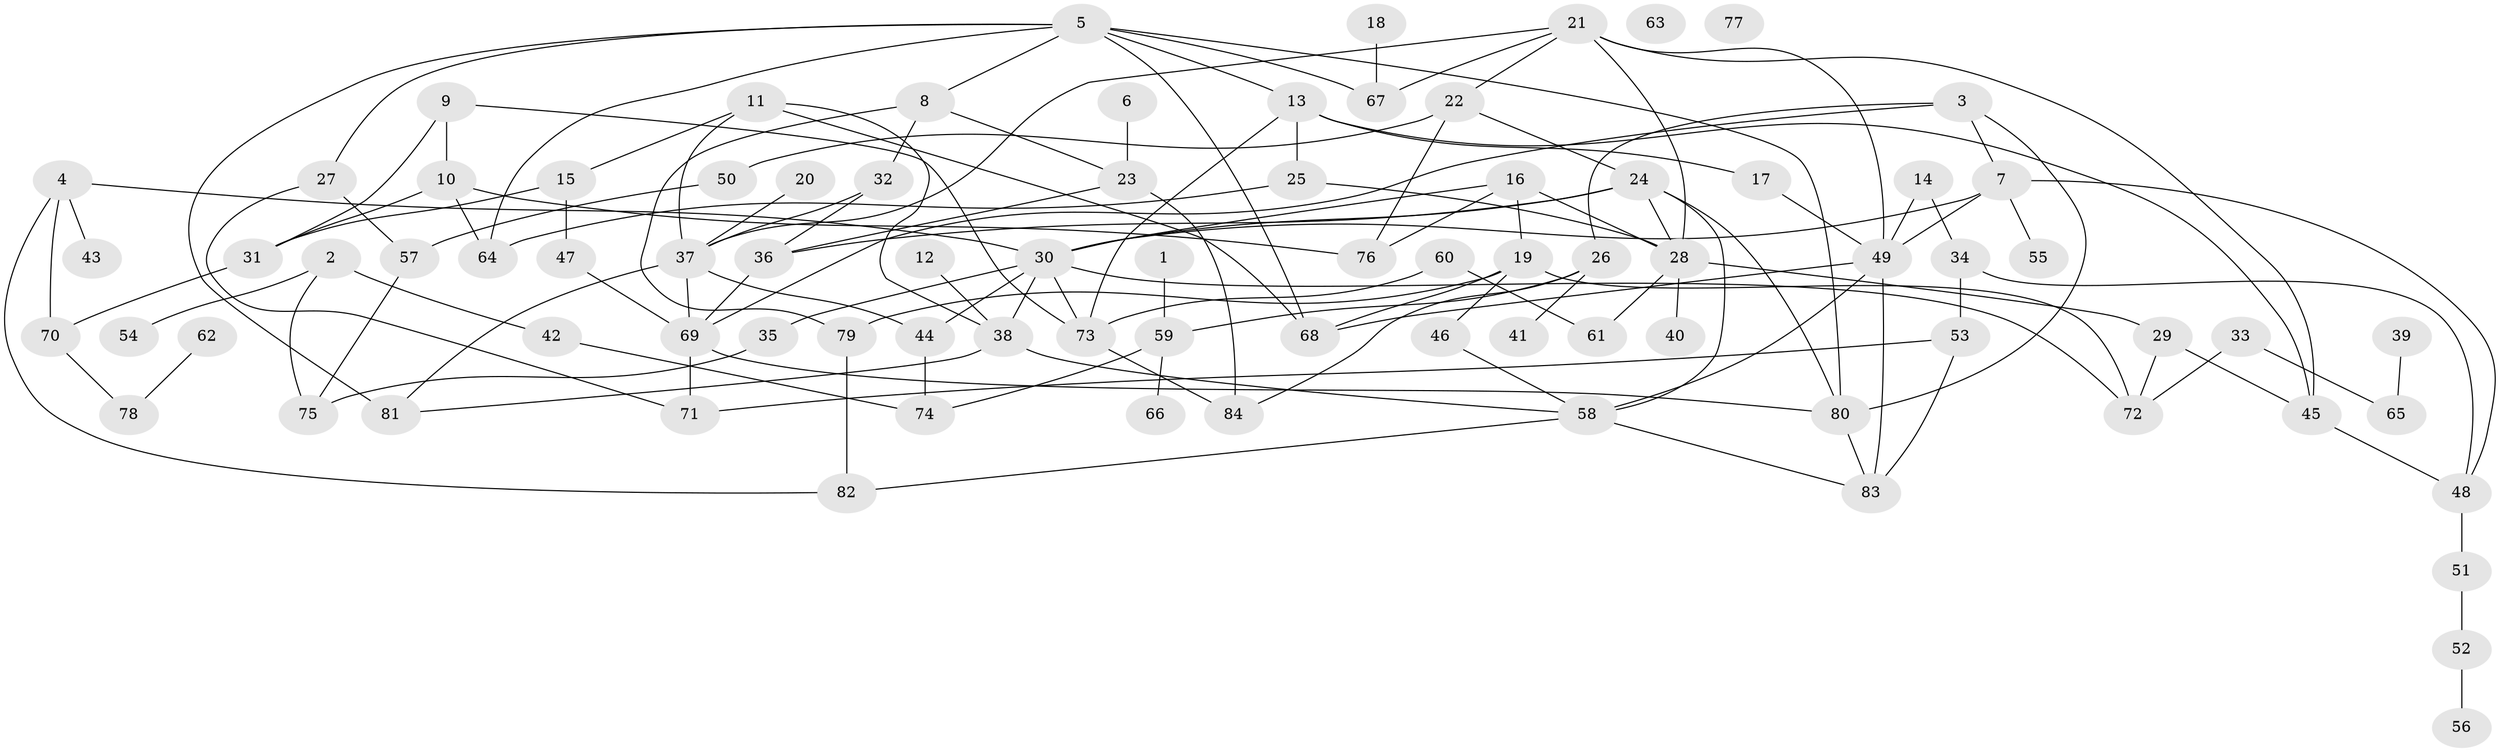 // Generated by graph-tools (version 1.1) at 2025/33/03/09/25 02:33:45]
// undirected, 84 vertices, 134 edges
graph export_dot {
graph [start="1"]
  node [color=gray90,style=filled];
  1;
  2;
  3;
  4;
  5;
  6;
  7;
  8;
  9;
  10;
  11;
  12;
  13;
  14;
  15;
  16;
  17;
  18;
  19;
  20;
  21;
  22;
  23;
  24;
  25;
  26;
  27;
  28;
  29;
  30;
  31;
  32;
  33;
  34;
  35;
  36;
  37;
  38;
  39;
  40;
  41;
  42;
  43;
  44;
  45;
  46;
  47;
  48;
  49;
  50;
  51;
  52;
  53;
  54;
  55;
  56;
  57;
  58;
  59;
  60;
  61;
  62;
  63;
  64;
  65;
  66;
  67;
  68;
  69;
  70;
  71;
  72;
  73;
  74;
  75;
  76;
  77;
  78;
  79;
  80;
  81;
  82;
  83;
  84;
  1 -- 59;
  2 -- 42;
  2 -- 54;
  2 -- 75;
  3 -- 7;
  3 -- 26;
  3 -- 69;
  3 -- 80;
  4 -- 30;
  4 -- 43;
  4 -- 70;
  4 -- 82;
  5 -- 8;
  5 -- 13;
  5 -- 27;
  5 -- 64;
  5 -- 67;
  5 -- 68;
  5 -- 80;
  5 -- 81;
  6 -- 23;
  7 -- 30;
  7 -- 48;
  7 -- 49;
  7 -- 55;
  8 -- 23;
  8 -- 32;
  8 -- 79;
  9 -- 10;
  9 -- 31;
  9 -- 73;
  10 -- 31;
  10 -- 64;
  10 -- 76;
  11 -- 15;
  11 -- 37;
  11 -- 38;
  11 -- 68;
  12 -- 38;
  13 -- 17;
  13 -- 25;
  13 -- 45;
  13 -- 73;
  14 -- 34;
  14 -- 49;
  15 -- 31;
  15 -- 47;
  16 -- 19;
  16 -- 28;
  16 -- 30;
  16 -- 76;
  17 -- 49;
  18 -- 67;
  19 -- 46;
  19 -- 68;
  19 -- 72;
  19 -- 79;
  20 -- 37;
  21 -- 22;
  21 -- 28;
  21 -- 37;
  21 -- 45;
  21 -- 49;
  21 -- 67;
  22 -- 24;
  22 -- 50;
  22 -- 76;
  23 -- 36;
  23 -- 84;
  24 -- 28;
  24 -- 30;
  24 -- 36;
  24 -- 58;
  24 -- 80;
  25 -- 28;
  25 -- 64;
  26 -- 41;
  26 -- 59;
  26 -- 84;
  27 -- 57;
  27 -- 71;
  28 -- 29;
  28 -- 40;
  28 -- 61;
  29 -- 45;
  29 -- 72;
  30 -- 35;
  30 -- 38;
  30 -- 44;
  30 -- 72;
  30 -- 73;
  31 -- 70;
  32 -- 36;
  32 -- 37;
  33 -- 65;
  33 -- 72;
  34 -- 48;
  34 -- 53;
  35 -- 75;
  36 -- 69;
  37 -- 44;
  37 -- 69;
  37 -- 81;
  38 -- 58;
  38 -- 81;
  39 -- 65;
  42 -- 74;
  44 -- 74;
  45 -- 48;
  46 -- 58;
  47 -- 69;
  48 -- 51;
  49 -- 58;
  49 -- 68;
  49 -- 83;
  50 -- 57;
  51 -- 52;
  52 -- 56;
  53 -- 71;
  53 -- 83;
  57 -- 75;
  58 -- 82;
  58 -- 83;
  59 -- 66;
  59 -- 74;
  60 -- 61;
  60 -- 73;
  62 -- 78;
  69 -- 71;
  69 -- 80;
  70 -- 78;
  73 -- 84;
  79 -- 82;
  80 -- 83;
}
